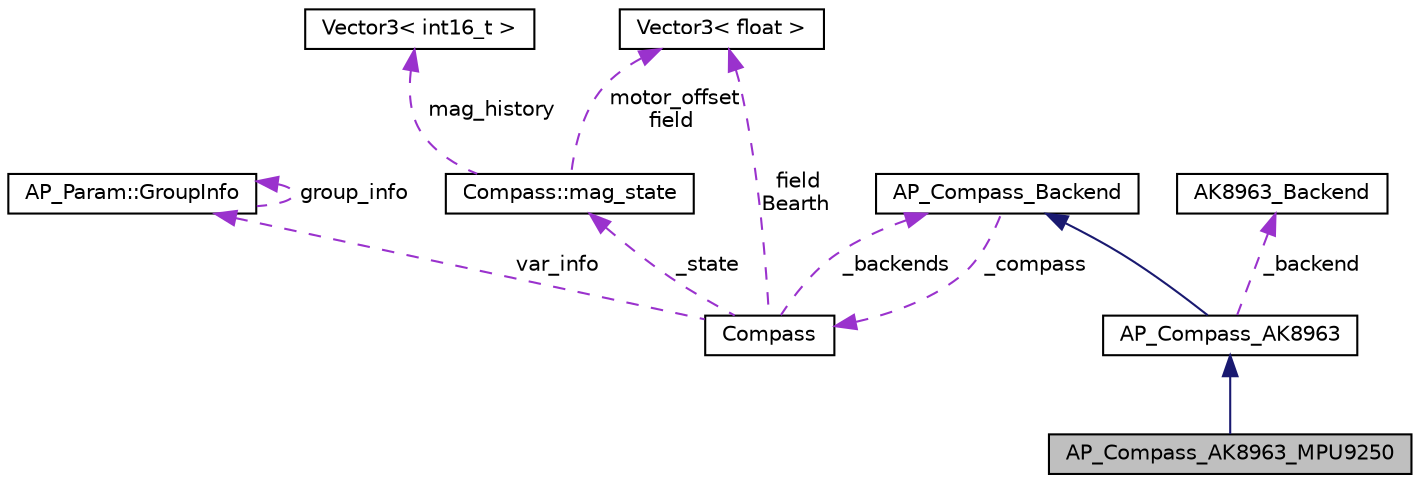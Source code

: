 digraph "AP_Compass_AK8963_MPU9250"
{
 // INTERACTIVE_SVG=YES
  edge [fontname="Helvetica",fontsize="10",labelfontname="Helvetica",labelfontsize="10"];
  node [fontname="Helvetica",fontsize="10",shape=record];
  Node1 [label="AP_Compass_AK8963_MPU9250",height=0.2,width=0.4,color="black", fillcolor="grey75", style="filled" fontcolor="black"];
  Node2 -> Node1 [dir="back",color="midnightblue",fontsize="10",style="solid",fontname="Helvetica"];
  Node2 [label="AP_Compass_AK8963",height=0.2,width=0.4,color="black", fillcolor="white", style="filled",URL="$classAP__Compass__AK8963.html"];
  Node3 -> Node2 [dir="back",color="midnightblue",fontsize="10",style="solid",fontname="Helvetica"];
  Node3 [label="AP_Compass_Backend",height=0.2,width=0.4,color="black", fillcolor="white", style="filled",URL="$classAP__Compass__Backend.html"];
  Node4 -> Node3 [dir="back",color="darkorchid3",fontsize="10",style="dashed",label=" _compass" ,fontname="Helvetica"];
  Node4 [label="Compass",height=0.2,width=0.4,color="black", fillcolor="white", style="filled",URL="$classCompass.html"];
  Node5 -> Node4 [dir="back",color="darkorchid3",fontsize="10",style="dashed",label=" var_info" ,fontname="Helvetica"];
  Node5 [label="AP_Param::GroupInfo",height=0.2,width=0.4,color="black", fillcolor="white", style="filled",URL="$structAP__Param_1_1GroupInfo.html"];
  Node5 -> Node5 [dir="back",color="darkorchid3",fontsize="10",style="dashed",label=" group_info" ,fontname="Helvetica"];
  Node6 -> Node4 [dir="back",color="darkorchid3",fontsize="10",style="dashed",label=" field\nBearth" ,fontname="Helvetica"];
  Node6 [label="Vector3\< float \>",height=0.2,width=0.4,color="black", fillcolor="white", style="filled",URL="$classVector3.html"];
  Node3 -> Node4 [dir="back",color="darkorchid3",fontsize="10",style="dashed",label=" _backends" ,fontname="Helvetica"];
  Node7 -> Node4 [dir="back",color="darkorchid3",fontsize="10",style="dashed",label=" _state" ,fontname="Helvetica"];
  Node7 [label="Compass::mag_state",height=0.2,width=0.4,color="black", fillcolor="white", style="filled",URL="$structCompass_1_1mag__state.html"];
  Node6 -> Node7 [dir="back",color="darkorchid3",fontsize="10",style="dashed",label=" motor_offset\nfield" ,fontname="Helvetica"];
  Node8 -> Node7 [dir="back",color="darkorchid3",fontsize="10",style="dashed",label=" mag_history" ,fontname="Helvetica"];
  Node8 [label="Vector3\< int16_t \>",height=0.2,width=0.4,color="black", fillcolor="white", style="filled",URL="$classVector3.html"];
  Node9 -> Node2 [dir="back",color="darkorchid3",fontsize="10",style="dashed",label=" _backend" ,fontname="Helvetica"];
  Node9 [label="AK8963_Backend",height=0.2,width=0.4,color="black", fillcolor="white", style="filled",URL="$classAK8963__Backend.html",tooltip="-*- tab-width: 4; Mode: C++; c-basic-offset: 4; indent-tabs-mode: nil -*- "];
}
